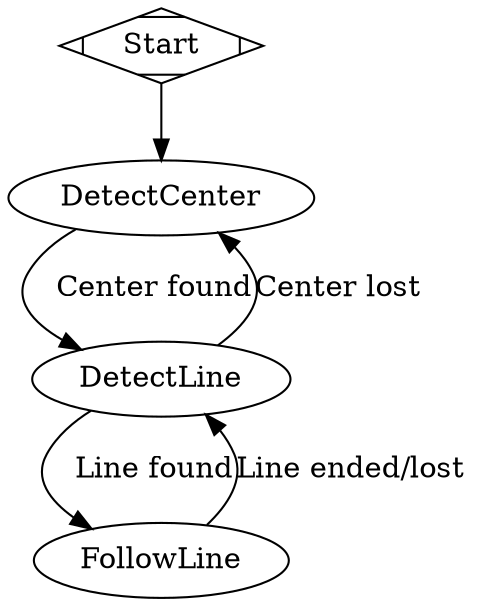 strict digraph state {

DetectCenter;
DetectLine;
FollowLine;

Start [shape=Mdiamond];

Start -> DetectCenter;
DetectCenter -> DetectLine [ label="   Center found" id="a2b"];
DetectLine -> FollowLine [ label="   Line found" id="b2c" ];
FollowLine -> DetectLine [ label="Line ended/lost   " id="c2b" ];
DetectLine -> DetectCenter [ label="Center lost   " id="b2a" ];
}
